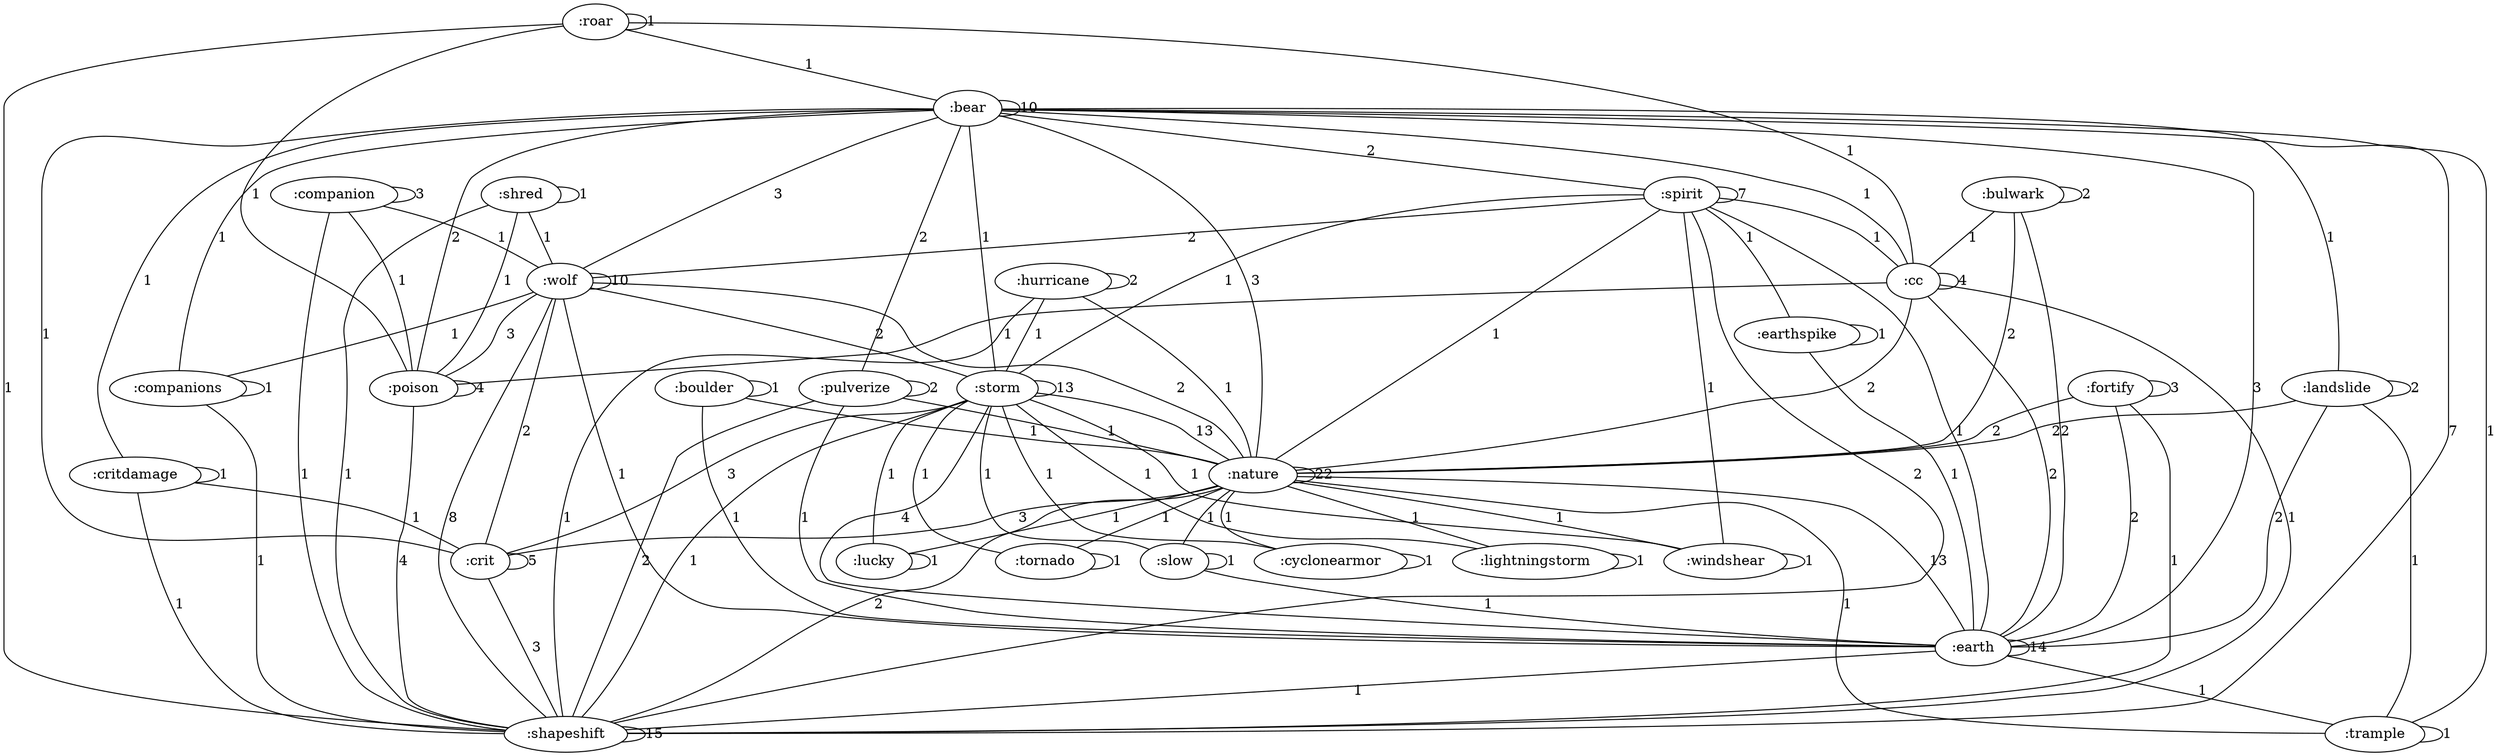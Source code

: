 graph "graph" {
  ":hurricane" -- ":nature" ["label"="1"]
  ":hurricane" -- ":storm" ["label"="1"]
  ":hurricane" -- ":hurricane" ["label"="2"]
  ":hurricane" -- ":shapeshift" ["label"="1"]
  ":fortify" -- ":fortify" ["label"="3"]
  ":fortify" -- ":earth" ["label"="2"]
  ":fortify" -- ":nature" ["label"="2"]
  ":fortify" -- ":shapeshift" ["label"="1"]
  ":shred" -- ":wolf" ["label"="1"]
  ":shred" -- ":shapeshift" ["label"="1"]
  ":shred" -- ":shred" ["label"="1"]
  ":shred" -- ":poison" ["label"="1"]
  ":roar" -- ":bear" ["label"="1"]
  ":roar" -- ":shapeshift" ["label"="1"]
  ":roar" -- ":roar" ["label"="1"]
  ":roar" -- ":poison" ["label"="1"]
  ":roar" -- ":cc" ["label"="1"]
  ":bear" -- ":bear" ["label"="10"]
  ":bear" -- ":spirit" ["label"="2"]
  ":bear" -- ":pulverize" ["label"="2"]
  ":bear" -- ":wolf" ["label"="3"]
  ":bear" -- ":landslide" ["label"="1"]
  ":bear" -- ":critdamage" ["label"="1"]
  ":bear" -- ":storm" ["label"="1"]
  ":bear" -- ":cc" ["label"="1"]
  ":bear" -- ":companions" ["label"="1"]
  ":bear" -- ":nature" ["label"="3"]
  ":bear" -- ":crit" ["label"="1"]
  ":bear" -- ":earth" ["label"="3"]
  ":bear" -- ":trample" ["label"="1"]
  ":bear" -- ":poison" ["label"="2"]
  ":bear" -- ":shapeshift" ["label"="7"]
  ":bulwark" -- ":earth" ["label"="2"]
  ":bulwark" -- ":nature" ["label"="2"]
  ":bulwark" -- ":bulwark" ["label"="2"]
  ":bulwark" -- ":cc" ["label"="1"]
  ":spirit" -- ":spirit" ["label"="7"]
  ":spirit" -- ":wolf" ["label"="2"]
  ":spirit" -- ":storm" ["label"="1"]
  ":spirit" -- ":cc" ["label"="1"]
  ":spirit" -- ":nature" ["label"="1"]
  ":spirit" -- ":earthspike" ["label"="1"]
  ":spirit" -- ":earth" ["label"="1"]
  ":spirit" -- ":windshear" ["label"="1"]
  ":spirit" -- ":shapeshift" ["label"="2"]
  ":companion" -- ":companion" ["label"="3"]
  ":companion" -- ":wolf" ["label"="1"]
  ":companion" -- ":shapeshift" ["label"="1"]
  ":companion" -- ":poison" ["label"="1"]
  ":pulverize" -- ":earth" ["label"="1"]
  ":pulverize" -- ":nature" ["label"="1"]
  ":pulverize" -- ":pulverize" ["label"="2"]
  ":pulverize" -- ":shapeshift" ["label"="2"]
  ":wolf" -- ":wolf" ["label"="10"]
  ":wolf" -- ":storm" ["label"="2"]
  ":wolf" -- ":companions" ["label"="1"]
  ":wolf" -- ":nature" ["label"="2"]
  ":wolf" -- ":crit" ["label"="2"]
  ":wolf" -- ":earth" ["label"="1"]
  ":wolf" -- ":poison" ["label"="3"]
  ":wolf" -- ":shapeshift" ["label"="8"]
  ":boulder" -- ":nature" ["label"="1"]
  ":boulder" -- ":earth" ["label"="1"]
  ":boulder" -- ":boulder" ["label"="1"]
  ":landslide" -- ":nature" ["label"="2"]
  ":landslide" -- ":earth" ["label"="2"]
  ":landslide" -- ":landslide" ["label"="2"]
  ":landslide" -- ":trample" ["label"="1"]
  ":critdamage" -- ":crit" ["label"="1"]
  ":critdamage" -- ":critdamage" ["label"="1"]
  ":critdamage" -- ":shapeshift" ["label"="1"]
  ":storm" -- ":storm" ["label"="13"]
  ":storm" -- ":nature" ["label"="13"]
  ":storm" -- ":cyclonearmor" ["label"="1"]
  ":storm" -- ":crit" ["label"="3"]
  ":storm" -- ":slow" ["label"="1"]
  ":storm" -- ":lightningstorm" ["label"="1"]
  ":storm" -- ":tornado" ["label"="1"]
  ":storm" -- ":earth" ["label"="4"]
  ":storm" -- ":lucky" ["label"="1"]
  ":storm" -- ":windshear" ["label"="1"]
  ":storm" -- ":shapeshift" ["label"="1"]
  ":cc" -- ":cc" ["label"="4"]
  ":cc" -- ":nature" ["label"="2"]
  ":cc" -- ":earth" ["label"="2"]
  ":cc" -- ":poison" ["label"="1"]
  ":cc" -- ":shapeshift" ["label"="1"]
  ":companions" -- ":companions" ["label"="1"]
  ":companions" -- ":shapeshift" ["label"="1"]
  ":nature" -- ":nature" ["label"="22"]
  ":nature" -- ":cyclonearmor" ["label"="1"]
  ":nature" -- ":crit" ["label"="3"]
  ":nature" -- ":slow" ["label"="1"]
  ":nature" -- ":lightningstorm" ["label"="1"]
  ":nature" -- ":tornado" ["label"="1"]
  ":nature" -- ":earth" ["label"="13"]
  ":nature" -- ":lucky" ["label"="1"]
  ":nature" -- ":trample" ["label"="1"]
  ":nature" -- ":windshear" ["label"="1"]
  ":nature" -- ":shapeshift" ["label"="2"]
  ":cyclonearmor" -- ":cyclonearmor" ["label"="1"]
  ":crit" -- ":crit" ["label"="5"]
  ":crit" -- ":shapeshift" ["label"="3"]
  ":slow" -- ":earth" ["label"="1"]
  ":slow" -- ":slow" ["label"="1"]
  ":earthspike" -- ":earth" ["label"="1"]
  ":earthspike" -- ":earthspike" ["label"="1"]
  ":lightningstorm" -- ":lightningstorm" ["label"="1"]
  ":tornado" -- ":tornado" ["label"="1"]
  ":earth" -- ":earth" ["label"="14"]
  ":earth" -- ":trample" ["label"="1"]
  ":earth" -- ":shapeshift" ["label"="1"]
  ":lucky" -- ":lucky" ["label"="1"]
  ":trample" -- ":trample" ["label"="1"]
  ":windshear" -- ":windshear" ["label"="1"]
  ":poison" -- ":poison" ["label"="4"]
  ":poison" -- ":shapeshift" ["label"="4"]
  ":shapeshift" -- ":shapeshift" ["label"="15"]
  ":hurricane"
  ":fortify"
  ":shred"
  ":roar"
  ":bear"
  ":bulwark"
  ":spirit"
  ":companion"
  ":pulverize"
  ":wolf"
  ":boulder"
  ":landslide"
  ":critdamage"
  ":storm"
  ":cc"
  ":companions"
  ":nature"
  ":cyclonearmor"
  ":crit"
  ":slow"
  ":earthspike"
  ":lightningstorm"
  ":tornado"
  ":earth"
  ":lucky"
  ":trample"
  ":windshear"
  ":poison"
  ":shapeshift"
}